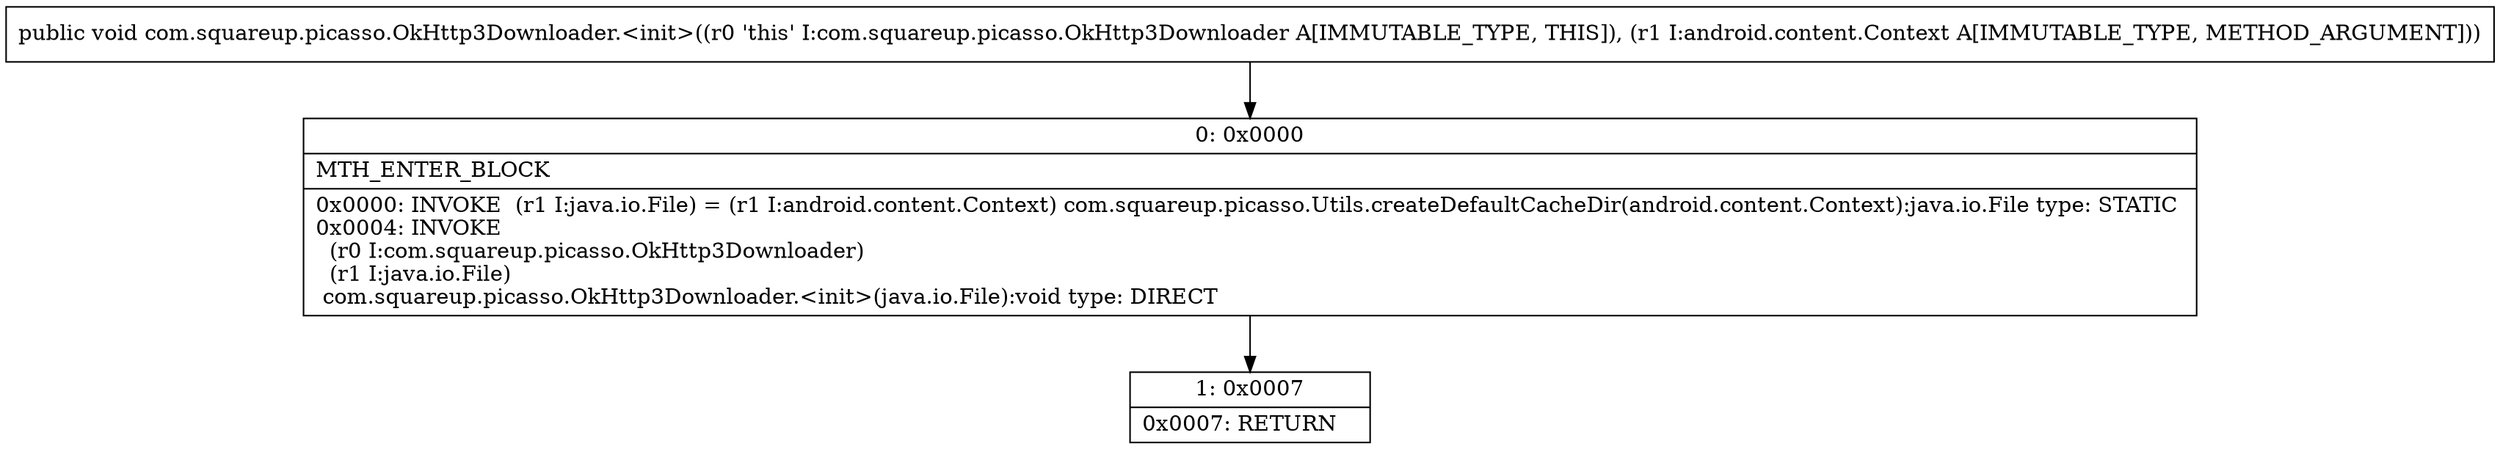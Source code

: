digraph "CFG forcom.squareup.picasso.OkHttp3Downloader.\<init\>(Landroid\/content\/Context;)V" {
Node_0 [shape=record,label="{0\:\ 0x0000|MTH_ENTER_BLOCK\l|0x0000: INVOKE  (r1 I:java.io.File) = (r1 I:android.content.Context) com.squareup.picasso.Utils.createDefaultCacheDir(android.content.Context):java.io.File type: STATIC \l0x0004: INVOKE  \l  (r0 I:com.squareup.picasso.OkHttp3Downloader)\l  (r1 I:java.io.File)\l com.squareup.picasso.OkHttp3Downloader.\<init\>(java.io.File):void type: DIRECT \l}"];
Node_1 [shape=record,label="{1\:\ 0x0007|0x0007: RETURN   \l}"];
MethodNode[shape=record,label="{public void com.squareup.picasso.OkHttp3Downloader.\<init\>((r0 'this' I:com.squareup.picasso.OkHttp3Downloader A[IMMUTABLE_TYPE, THIS]), (r1 I:android.content.Context A[IMMUTABLE_TYPE, METHOD_ARGUMENT])) }"];
MethodNode -> Node_0;
Node_0 -> Node_1;
}

